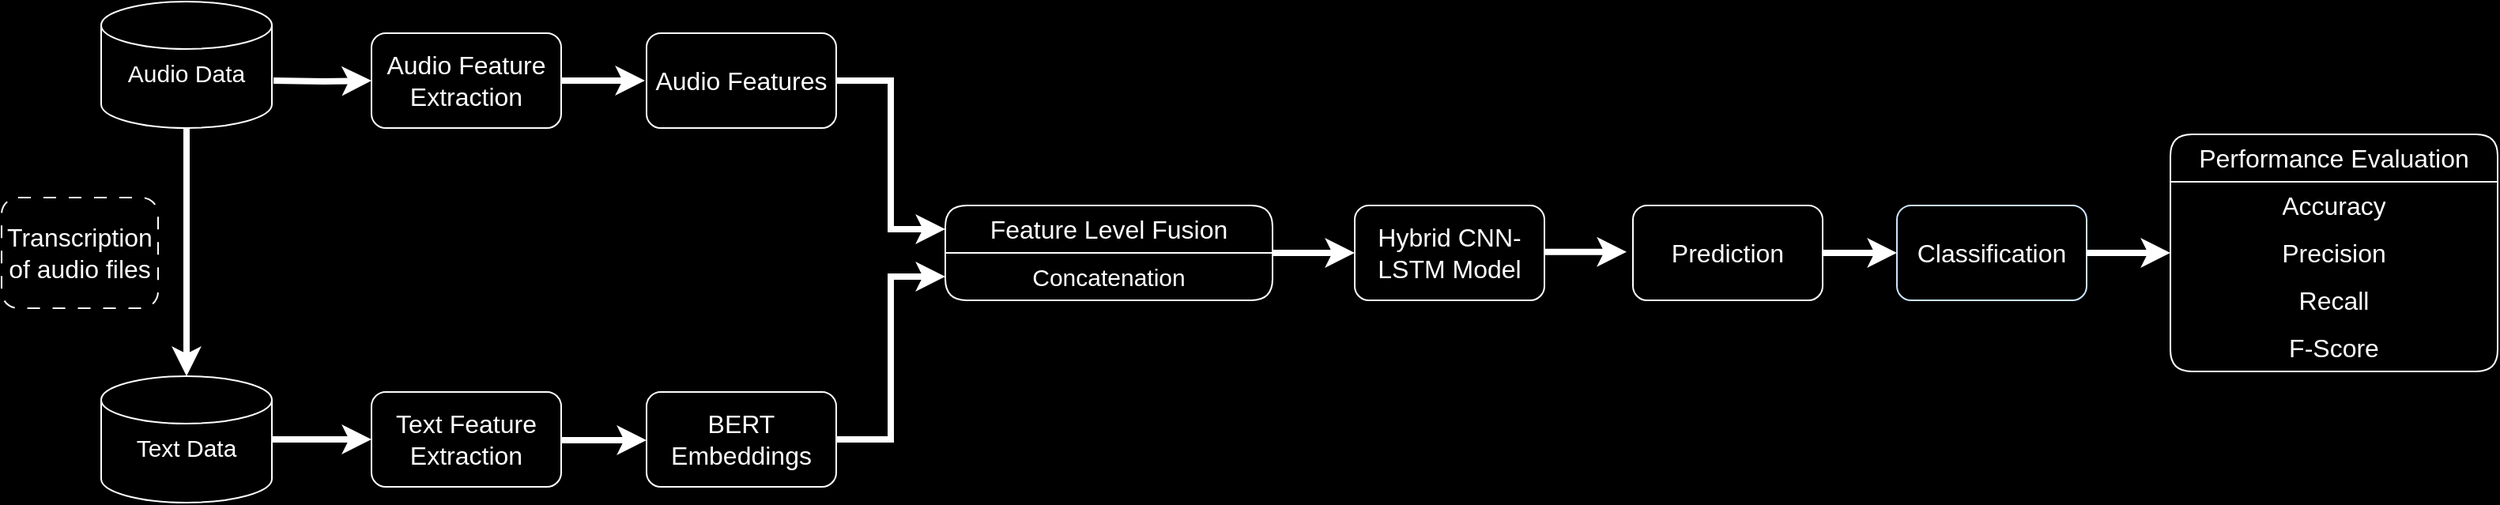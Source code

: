 <mxfile version="24.3.1" type="device">
  <diagram name="Page-1" id="hyNojfvwmuaRFTdoJhfo">
    <mxGraphModel dx="1434" dy="738" grid="0" gridSize="10" guides="1" tooltips="1" connect="1" arrows="1" fold="1" page="1" pageScale="1" pageWidth="850" pageHeight="1100" background="#000000" math="0" shadow="0">
      <root>
        <mxCell id="0" />
        <mxCell id="1" parent="0" />
        <mxCell id="sW9vH5mAiDwMhIf9DRkg-1" value="" style="edgeStyle=orthogonalEdgeStyle;rounded=0;orthogonalLoop=1;jettySize=auto;html=1;" parent="1" target="sW9vH5mAiDwMhIf9DRkg-13" edge="1">
          <mxGeometry relative="1" as="geometry">
            <mxPoint x="414" y="363.0" as="sourcePoint" />
          </mxGeometry>
        </mxCell>
        <mxCell id="sW9vH5mAiDwMhIf9DRkg-44" value="" style="edgeStyle=orthogonalEdgeStyle;rounded=0;orthogonalLoop=1;jettySize=auto;html=1;" parent="1" source="sW9vH5mAiDwMhIf9DRkg-5" target="sW9vH5mAiDwMhIf9DRkg-8" edge="1">
          <mxGeometry relative="1" as="geometry" />
        </mxCell>
        <mxCell id="sW9vH5mAiDwMhIf9DRkg-5" value="&lt;font style=&quot;font-size: 16px;&quot; color=&quot;#ffffff&quot;&gt;Prediction&lt;/font&gt;" style="rounded=1;whiteSpace=wrap;html=1;fillColor=none;fontSize=16;strokeColor=#FFFFFF;" parent="1" vertex="1">
          <mxGeometry x="1039" y="442" width="120" height="60" as="geometry" />
        </mxCell>
        <mxCell id="sW9vH5mAiDwMhIf9DRkg-7" value="" style="edgeStyle=orthogonalEdgeStyle;rounded=0;orthogonalLoop=1;jettySize=auto;html=1;" parent="1" source="sW9vH5mAiDwMhIf9DRkg-8" edge="1">
          <mxGeometry relative="1" as="geometry">
            <mxPoint x="1162.0" y="480" as="targetPoint" />
          </mxGeometry>
        </mxCell>
        <mxCell id="sW9vH5mAiDwMhIf9DRkg-8" value="&lt;font style=&quot;font-size: 16px;&quot; color=&quot;#ffffff&quot;&gt;Classification&lt;/font&gt;" style="rounded=1;whiteSpace=wrap;html=1;fillColor=none;strokeColor=#CCE5FF;fontSize=16;" parent="1" vertex="1">
          <mxGeometry x="1206" y="442" width="120" height="60" as="geometry" />
        </mxCell>
        <mxCell id="sW9vH5mAiDwMhIf9DRkg-9" style="edgeStyle=orthogonalEdgeStyle;rounded=0;orthogonalLoop=1;jettySize=auto;html=1;strokeWidth=4;fillColor=none;strokeColor=#FFFFFF;" parent="1" source="sW9vH5mAiDwMhIf9DRkg-21" target="sW9vH5mAiDwMhIf9DRkg-14" edge="1">
          <mxGeometry relative="1" as="geometry">
            <mxPoint x="191" y="586" as="sourcePoint" />
            <mxPoint x="241" y="586" as="targetPoint" />
          </mxGeometry>
        </mxCell>
        <mxCell id="sW9vH5mAiDwMhIf9DRkg-12" value="Transcription of audio files" style="rounded=1;whiteSpace=wrap;html=1;fillColor=#000000;strokeColor=#FFFFFF;dashed=1;dashPattern=8 8;fontColor=#FFFFFF;fontSize=16;" parent="1" vertex="1">
          <mxGeometry x="7" y="437" width="99" height="70" as="geometry" />
        </mxCell>
        <mxCell id="sW9vH5mAiDwMhIf9DRkg-13" value="&lt;font style=&quot;font-size: 16px;&quot; color=&quot;#ffffff&quot;&gt;Audio Feature Extraction&lt;/font&gt;" style="rounded=1;whiteSpace=wrap;html=1;fillColor=none;fontSize=16;strokeColor=#FFFFFF;" parent="1" vertex="1">
          <mxGeometry x="241" y="333" width="120" height="60" as="geometry" />
        </mxCell>
        <mxCell id="sW9vH5mAiDwMhIf9DRkg-14" value="&lt;font style=&quot;font-size: 16px;&quot; color=&quot;#ffffff&quot;&gt;Text Feature Extraction&lt;/font&gt;" style="rounded=1;whiteSpace=wrap;html=1;fillColor=none;fontSize=16;strokeColor=#FFFFFF;" parent="1" vertex="1">
          <mxGeometry x="241" y="560" width="120" height="60" as="geometry" />
        </mxCell>
        <mxCell id="sW9vH5mAiDwMhIf9DRkg-15" style="edgeStyle=orthogonalEdgeStyle;rounded=0;orthogonalLoop=1;jettySize=auto;html=1;strokeWidth=4;exitX=1;exitY=0.5;exitDx=0;exitDy=0;fillColor=none;strokeColor=#FFFFFF;" parent="1" edge="1">
          <mxGeometry relative="1" as="geometry">
            <mxPoint x="361" y="590.5" as="sourcePoint" />
            <mxPoint x="415" y="590.5" as="targetPoint" />
            <Array as="points">
              <mxPoint x="401" y="591" />
              <mxPoint x="401" y="591" />
            </Array>
          </mxGeometry>
        </mxCell>
        <mxCell id="sW9vH5mAiDwMhIf9DRkg-17" style="edgeStyle=orthogonalEdgeStyle;rounded=0;orthogonalLoop=1;jettySize=auto;html=1;strokeWidth=4;exitX=1;exitY=0.5;exitDx=0;exitDy=0;fillColor=none;strokeColor=#FFFFFF;" parent="1" source="sW9vH5mAiDwMhIf9DRkg-13" edge="1">
          <mxGeometry relative="1" as="geometry">
            <mxPoint x="220" y="615" as="sourcePoint" />
            <mxPoint x="414" y="363.0" as="targetPoint" />
          </mxGeometry>
        </mxCell>
        <mxCell id="sW9vH5mAiDwMhIf9DRkg-18" style="edgeStyle=orthogonalEdgeStyle;rounded=0;orthogonalLoop=1;jettySize=auto;html=1;strokeWidth=4;fillColor=none;strokeColor=#FFFFFF;" parent="1" source="sW9vH5mAiDwMhIf9DRkg-5" target="sW9vH5mAiDwMhIf9DRkg-8" edge="1">
          <mxGeometry relative="1" as="geometry">
            <mxPoint x="1162.0" y="480" as="sourcePoint" />
            <mxPoint x="1206" y="480" as="targetPoint" />
          </mxGeometry>
        </mxCell>
        <mxCell id="sW9vH5mAiDwMhIf9DRkg-19" value="Audio Data" style="shape=cylinder3;whiteSpace=wrap;html=1;boundedLbl=1;backgroundOutline=1;size=15;fillColor=none;strokeColor=#FFFFFF;fontColor=#FFFFFF;fontSize=15;verticalAlign=top;" parent="1" vertex="1">
          <mxGeometry x="70" y="313" width="108" height="80" as="geometry" />
        </mxCell>
        <mxCell id="sW9vH5mAiDwMhIf9DRkg-20" style="edgeStyle=orthogonalEdgeStyle;rounded=0;orthogonalLoop=1;jettySize=auto;html=1;strokeWidth=4;fillColor=none;strokeColor=#FFFFFF;entryX=0;entryY=0.5;entryDx=0;entryDy=0;" parent="1" target="sW9vH5mAiDwMhIf9DRkg-13" edge="1">
          <mxGeometry relative="1" as="geometry">
            <mxPoint x="179" y="363" as="sourcePoint" />
            <mxPoint x="424" y="373" as="targetPoint" />
          </mxGeometry>
        </mxCell>
        <mxCell id="sW9vH5mAiDwMhIf9DRkg-21" value="Text Data" style="shape=cylinder3;whiteSpace=wrap;html=1;boundedLbl=1;backgroundOutline=1;size=15;fillColor=none;strokeColor=#FFFFFF;fontColor=#FFFFFF;fontSize=15;verticalAlign=top;" parent="1" vertex="1">
          <mxGeometry x="70" y="550" width="108" height="80" as="geometry" />
        </mxCell>
        <mxCell id="sW9vH5mAiDwMhIf9DRkg-22" style="edgeStyle=orthogonalEdgeStyle;rounded=0;orthogonalLoop=1;jettySize=auto;html=1;strokeWidth=4;fillColor=none;strokeColor=#FFFFFF;exitX=0.5;exitY=1;exitDx=0;exitDy=0;exitPerimeter=0;" parent="1" source="sW9vH5mAiDwMhIf9DRkg-19" target="sW9vH5mAiDwMhIf9DRkg-21" edge="1">
          <mxGeometry relative="1" as="geometry">
            <mxPoint x="189" y="373" as="sourcePoint" />
            <mxPoint x="251" y="373" as="targetPoint" />
          </mxGeometry>
        </mxCell>
        <mxCell id="sW9vH5mAiDwMhIf9DRkg-23" style="edgeStyle=orthogonalEdgeStyle;rounded=0;orthogonalLoop=1;jettySize=auto;html=1;strokeWidth=4;fillColor=none;strokeColor=#FFFFFF;entryX=0;entryY=0.5;entryDx=0;entryDy=0;" parent="1" edge="1">
          <mxGeometry relative="1" as="geometry">
            <mxPoint x="983" y="471.37" as="sourcePoint" />
            <mxPoint x="1035" y="471.37" as="targetPoint" />
          </mxGeometry>
        </mxCell>
        <mxCell id="sW9vH5mAiDwMhIf9DRkg-24" value="&lt;font style=&quot;font-size: 16px;&quot; color=&quot;#ffffff&quot;&gt;Performance Evaluation&lt;/font&gt;" style="swimlane;fontStyle=0;childLayout=stackLayout;horizontal=1;startSize=30;horizontalStack=0;resizeParent=1;resizeParentMax=0;resizeLast=0;collapsible=1;marginBottom=0;whiteSpace=wrap;html=1;rounded=1;fillColor=none;strokeColor=#FFFFFF;" parent="1" vertex="1">
          <mxGeometry x="1379" y="397" width="207" height="150" as="geometry">
            <mxRectangle x="959" y="211" width="54" height="30" as="alternateBounds" />
          </mxGeometry>
        </mxCell>
        <mxCell id="sW9vH5mAiDwMhIf9DRkg-25" value="&lt;font style=&quot;font-size: 16px;&quot; color=&quot;#ffffff&quot;&gt;Accuracy&lt;/font&gt;" style="text;strokeColor=none;fillColor=none;align=center;verticalAlign=middle;spacingLeft=4;spacingRight=4;overflow=hidden;points=[[0,0.5],[1,0.5]];portConstraint=eastwest;rotatable=0;whiteSpace=wrap;html=1;fontSize=16;" parent="sW9vH5mAiDwMhIf9DRkg-24" vertex="1">
          <mxGeometry y="30" width="207" height="30" as="geometry" />
        </mxCell>
        <mxCell id="sW9vH5mAiDwMhIf9DRkg-26" value="Precision" style="text;strokeColor=none;fillColor=none;align=center;verticalAlign=middle;spacingLeft=4;spacingRight=4;overflow=hidden;points=[[0,0.5],[1,0.5]];portConstraint=eastwest;rotatable=0;whiteSpace=wrap;html=1;fontColor=#FFFFFF;fontSize=16;" parent="sW9vH5mAiDwMhIf9DRkg-24" vertex="1">
          <mxGeometry y="60" width="207" height="30" as="geometry" />
        </mxCell>
        <mxCell id="sW9vH5mAiDwMhIf9DRkg-27" value="Recall" style="text;strokeColor=none;fillColor=none;align=center;verticalAlign=middle;spacingLeft=4;spacingRight=4;overflow=hidden;points=[[0,0.5],[1,0.5]];portConstraint=eastwest;rotatable=0;whiteSpace=wrap;html=1;fontColor=#FFFFFF;fontSize=16;" parent="sW9vH5mAiDwMhIf9DRkg-24" vertex="1">
          <mxGeometry y="90" width="207" height="30" as="geometry" />
        </mxCell>
        <mxCell id="sW9vH5mAiDwMhIf9DRkg-28" value="F-Score" style="text;strokeColor=none;fillColor=none;align=center;verticalAlign=middle;spacingLeft=4;spacingRight=4;overflow=hidden;points=[[0,0.5],[1,0.5]];portConstraint=eastwest;rotatable=0;whiteSpace=wrap;html=1;fontColor=#FFFFFF;fontSize=16;" parent="sW9vH5mAiDwMhIf9DRkg-24" vertex="1">
          <mxGeometry y="120" width="207" height="30" as="geometry" />
        </mxCell>
        <mxCell id="sW9vH5mAiDwMhIf9DRkg-29" style="edgeStyle=orthogonalEdgeStyle;rounded=0;orthogonalLoop=1;jettySize=auto;html=1;strokeWidth=4;fillColor=none;strokeColor=#FFFFFF;exitX=1;exitY=0.5;exitDx=0;exitDy=0;" parent="1" source="sW9vH5mAiDwMhIf9DRkg-8" target="sW9vH5mAiDwMhIf9DRkg-26" edge="1">
          <mxGeometry relative="1" as="geometry">
            <mxPoint x="1172" y="490" as="sourcePoint" />
            <mxPoint x="1216" y="490" as="targetPoint" />
          </mxGeometry>
        </mxCell>
        <mxCell id="sW9vH5mAiDwMhIf9DRkg-30" value="&lt;font style=&quot;font-size: 16px;&quot; color=&quot;#ffffff&quot;&gt;Hybrid CNN-LSTM Model&lt;/font&gt;" style="rounded=1;whiteSpace=wrap;html=1;fillColor=none;fontSize=16;strokeColor=#FFFFFF;" parent="1" vertex="1">
          <mxGeometry x="863" y="442" width="120" height="60" as="geometry" />
        </mxCell>
        <mxCell id="sW9vH5mAiDwMhIf9DRkg-31" value="&lt;font style=&quot;font-size: 16px;&quot; color=&quot;#ffffff&quot;&gt;Audio Features&lt;/font&gt;" style="rounded=1;whiteSpace=wrap;html=1;fillColor=none;fontSize=16;strokeColor=#FFFFFF;" parent="1" vertex="1">
          <mxGeometry x="415" y="333" width="120" height="60" as="geometry" />
        </mxCell>
        <mxCell id="sW9vH5mAiDwMhIf9DRkg-32" value="&lt;font style=&quot;font-size: 16px;&quot; color=&quot;#ffffff&quot;&gt;BERT Embeddings&lt;/font&gt;" style="rounded=1;whiteSpace=wrap;html=1;fillColor=none;fontSize=16;strokeColor=#FFFFFF;" parent="1" vertex="1">
          <mxGeometry x="415" y="560" width="120" height="60" as="geometry" />
        </mxCell>
        <mxCell id="sW9vH5mAiDwMhIf9DRkg-33" value="&lt;font style=&quot;font-size: 16px;&quot; color=&quot;#ffffff&quot;&gt;Feature Level Fusion&lt;/font&gt;" style="swimlane;fontStyle=0;childLayout=stackLayout;horizontal=1;startSize=30;horizontalStack=0;resizeParent=1;resizeParentMax=0;resizeLast=0;collapsible=1;marginBottom=0;whiteSpace=wrap;html=1;rounded=1;fillColor=none;strokeColor=#FFFFFF;" parent="1" vertex="1">
          <mxGeometry x="604" y="442" width="207" height="60" as="geometry">
            <mxRectangle x="959" y="211" width="54" height="30" as="alternateBounds" />
          </mxGeometry>
        </mxCell>
        <mxCell id="sW9vH5mAiDwMhIf9DRkg-34" value="&lt;font color=&quot;#ffffff&quot; style=&quot;font-size: 15px;&quot;&gt;Concatenation&lt;/font&gt;" style="text;strokeColor=none;fillColor=none;align=center;verticalAlign=middle;spacingLeft=4;spacingRight=4;overflow=hidden;points=[[0,0.5],[1,0.5]];portConstraint=eastwest;rotatable=0;whiteSpace=wrap;html=1;fontSize=15;" parent="sW9vH5mAiDwMhIf9DRkg-33" vertex="1">
          <mxGeometry y="30" width="207" height="30" as="geometry" />
        </mxCell>
        <mxCell id="sW9vH5mAiDwMhIf9DRkg-41" style="edgeStyle=orthogonalEdgeStyle;rounded=0;orthogonalLoop=1;jettySize=auto;html=1;strokeWidth=4;exitX=1;exitY=0.5;exitDx=0;exitDy=0;fillColor=none;strokeColor=#FFFFFF;entryX=0;entryY=0.25;entryDx=0;entryDy=0;" parent="1" source="sW9vH5mAiDwMhIf9DRkg-31" target="sW9vH5mAiDwMhIf9DRkg-33" edge="1">
          <mxGeometry relative="1" as="geometry">
            <mxPoint x="371" y="373" as="sourcePoint" />
            <mxPoint x="424" y="373.0" as="targetPoint" />
          </mxGeometry>
        </mxCell>
        <mxCell id="sW9vH5mAiDwMhIf9DRkg-42" style="edgeStyle=orthogonalEdgeStyle;rounded=0;orthogonalLoop=1;jettySize=auto;html=1;strokeWidth=4;exitX=1;exitY=0.5;exitDx=0;exitDy=0;fillColor=none;strokeColor=#FFFFFF;entryX=0;entryY=0.5;entryDx=0;entryDy=0;" parent="1" source="sW9vH5mAiDwMhIf9DRkg-32" target="sW9vH5mAiDwMhIf9DRkg-34" edge="1">
          <mxGeometry relative="1" as="geometry">
            <mxPoint x="381" y="383" as="sourcePoint" />
            <mxPoint x="434" y="383.0" as="targetPoint" />
          </mxGeometry>
        </mxCell>
        <mxCell id="sW9vH5mAiDwMhIf9DRkg-43" style="edgeStyle=orthogonalEdgeStyle;rounded=0;orthogonalLoop=1;jettySize=auto;html=1;strokeWidth=4;exitX=1;exitY=0.5;exitDx=0;exitDy=0;fillColor=none;strokeColor=#FFFFFF;entryX=0;entryY=0.5;entryDx=0;entryDy=0;" parent="1" source="sW9vH5mAiDwMhIf9DRkg-33" target="sW9vH5mAiDwMhIf9DRkg-30" edge="1">
          <mxGeometry relative="1" as="geometry">
            <mxPoint x="391" y="393" as="sourcePoint" />
            <mxPoint x="444" y="393.0" as="targetPoint" />
          </mxGeometry>
        </mxCell>
      </root>
    </mxGraphModel>
  </diagram>
</mxfile>

